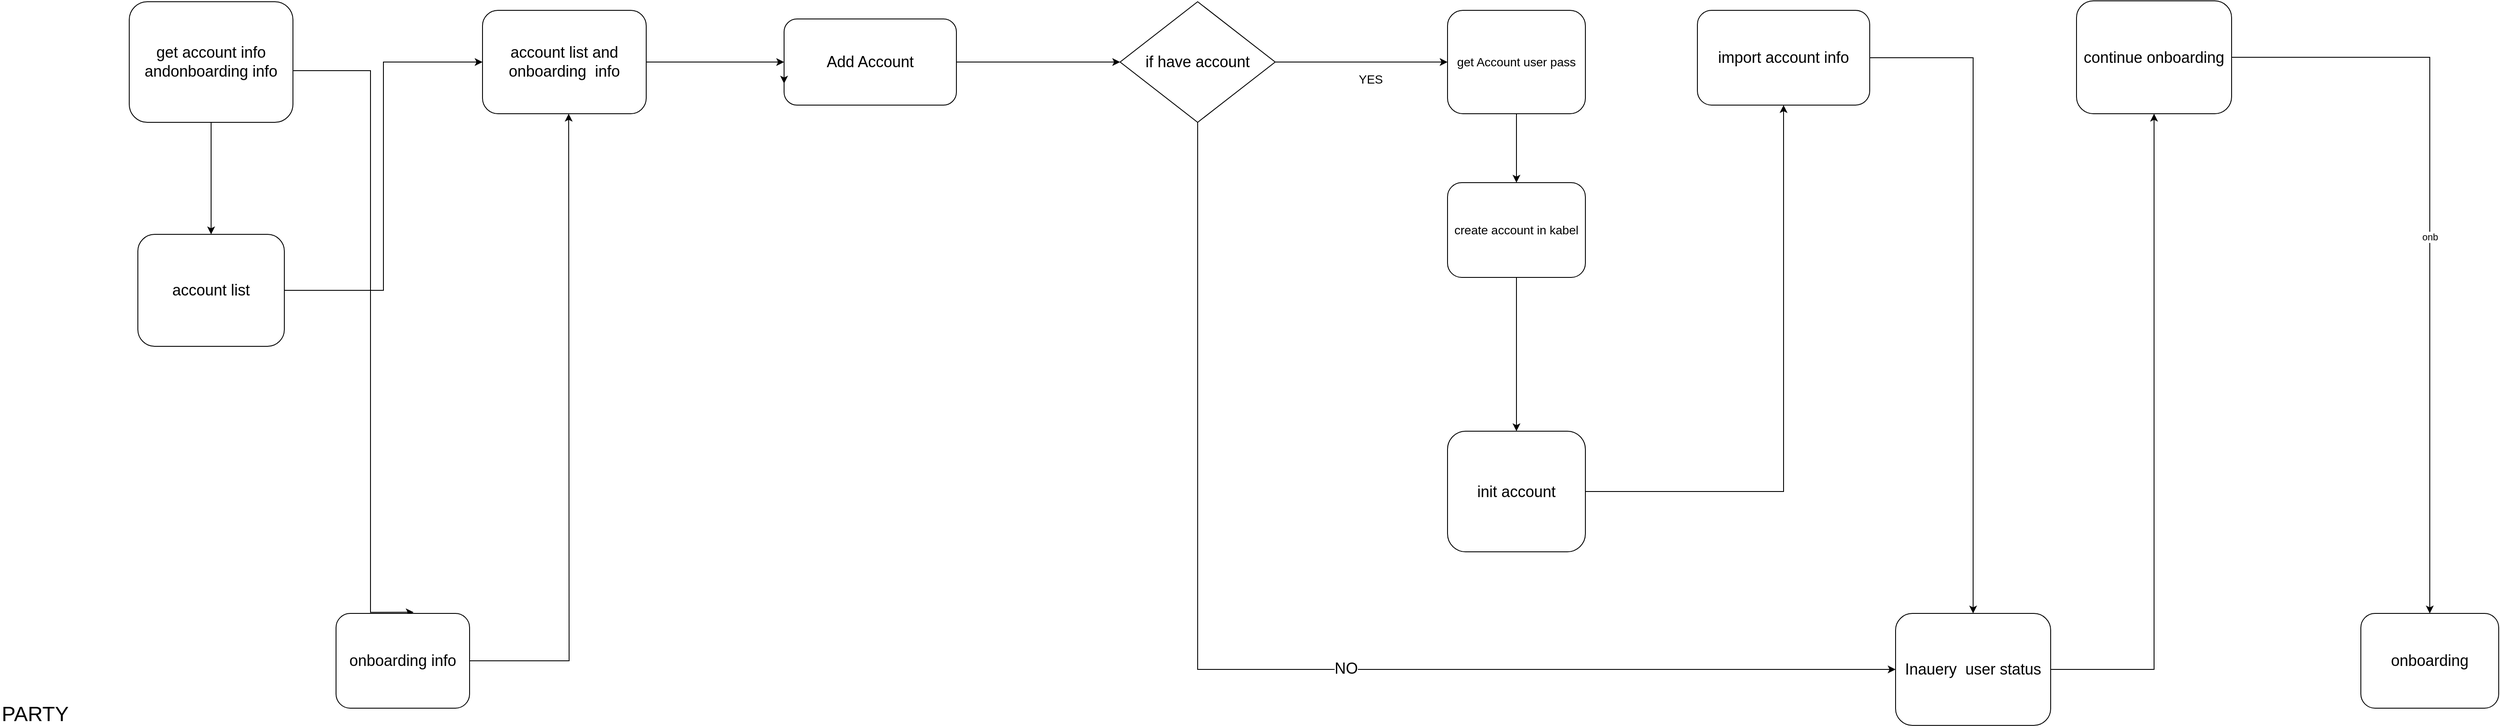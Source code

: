 <mxfile version="10.6.7" type="github"><diagram id="uogdv7Bi2Jtp26j2hJwk" name="Page-1"><mxGraphModel dx="3465" dy="2338" grid="1" gridSize="10" guides="1" tooltips="1" connect="1" arrows="1" fold="1" page="1" pageScale="1" pageWidth="850" pageHeight="1100" math="0" shadow="0"><root><mxCell id="0"/><mxCell id="1" parent="0"/><mxCell id="bbrtZ00KcnppLqG2th38-2" style="edgeStyle=orthogonalEdgeStyle;rounded=0;orthogonalLoop=1;jettySize=auto;html=1;entryX=0;entryY=0.5;entryDx=0;entryDy=0;" edge="1" parent="1" source="XIqJxDS1axE5PJ5zNii--1" target="bbrtZ00KcnppLqG2th38-1"><mxGeometry relative="1" as="geometry"/></mxCell><mxCell id="XIqJxDS1axE5PJ5zNii--1" value="&lt;font style=&quot;font-size: 18px&quot;&gt;account list and onboarding&amp;nbsp; info&lt;/font&gt;" style="rounded=1;whiteSpace=wrap;html=1;" parent="1" vertex="1"><mxGeometry x="-270" y="-1040" width="190" height="120" as="geometry"/></mxCell><mxCell id="XIqJxDS1axE5PJ5zNii--8" style="edgeStyle=orthogonalEdgeStyle;rounded=0;orthogonalLoop=1;jettySize=auto;html=1;" parent="1" source="XIqJxDS1axE5PJ5zNii--5" target="XIqJxDS1axE5PJ5zNii--6" edge="1"><mxGeometry relative="1" as="geometry"/></mxCell><mxCell id="XIqJxDS1axE5PJ5zNii--9" style="edgeStyle=orthogonalEdgeStyle;rounded=0;orthogonalLoop=1;jettySize=auto;html=1;entryX=0.581;entryY=-0.012;entryDx=0;entryDy=0;entryPerimeter=0;" parent="1" source="XIqJxDS1axE5PJ5zNii--5" target="XIqJxDS1axE5PJ5zNii--7" edge="1"><mxGeometry relative="1" as="geometry"><Array as="points"><mxPoint x="-400" y="-970"/></Array></mxGeometry></mxCell><mxCell id="XIqJxDS1axE5PJ5zNii--5" value="&lt;font style=&quot;font-size: 18px&quot;&gt;get account info andonboarding info&lt;/font&gt;" style="rounded=1;whiteSpace=wrap;html=1;" parent="1" vertex="1"><mxGeometry x="-680" y="-1050" width="190" height="140" as="geometry"/></mxCell><mxCell id="XIqJxDS1axE5PJ5zNii--10" style="edgeStyle=orthogonalEdgeStyle;rounded=0;orthogonalLoop=1;jettySize=auto;html=1;entryX=0;entryY=0.5;entryDx=0;entryDy=0;" parent="1" source="XIqJxDS1axE5PJ5zNii--6" target="XIqJxDS1axE5PJ5zNii--1" edge="1"><mxGeometry relative="1" as="geometry"/></mxCell><mxCell id="XIqJxDS1axE5PJ5zNii--6" value="&lt;font style=&quot;font-size: 18px&quot;&gt;account list&lt;/font&gt;" style="rounded=1;whiteSpace=wrap;html=1;" parent="1" vertex="1"><mxGeometry x="-670" y="-780" width="170" height="130" as="geometry"/></mxCell><mxCell id="XIqJxDS1axE5PJ5zNii--11" style="edgeStyle=orthogonalEdgeStyle;rounded=0;orthogonalLoop=1;jettySize=auto;html=1;" parent="1" source="XIqJxDS1axE5PJ5zNii--7" edge="1"><mxGeometry relative="1" as="geometry"><mxPoint x="-170" y="-920" as="targetPoint"/></mxGeometry></mxCell><mxCell id="XIqJxDS1axE5PJ5zNii--7" value="&lt;font style=&quot;font-size: 18px&quot;&gt;onboarding info&lt;/font&gt;" style="rounded=1;whiteSpace=wrap;html=1;" parent="1" vertex="1"><mxGeometry x="-440" y="-340" width="155" height="110" as="geometry"/></mxCell><mxCell id="bbrtZ00KcnppLqG2th38-11" style="edgeStyle=orthogonalEdgeStyle;rounded=0;orthogonalLoop=1;jettySize=auto;html=1;entryX=0;entryY=0.5;entryDx=0;entryDy=0;" edge="1" parent="1" source="bbrtZ00KcnppLqG2th38-1" target="bbrtZ00KcnppLqG2th38-6"><mxGeometry relative="1" as="geometry"><mxPoint x="420" y="-970" as="targetPoint"/></mxGeometry></mxCell><mxCell id="bbrtZ00KcnppLqG2th38-1" value="&lt;font style=&quot;font-size: 18px&quot;&gt;Add Account&lt;/font&gt;" style="rounded=1;whiteSpace=wrap;html=1;" vertex="1" parent="1"><mxGeometry x="80" y="-1030" width="200" height="100" as="geometry"/></mxCell><mxCell id="bbrtZ00KcnppLqG2th38-5" style="edgeStyle=orthogonalEdgeStyle;rounded=0;orthogonalLoop=1;jettySize=auto;html=1;exitX=0;exitY=0.5;exitDx=0;exitDy=0;entryX=0;entryY=0.75;entryDx=0;entryDy=0;" edge="1" parent="1" source="bbrtZ00KcnppLqG2th38-1" target="bbrtZ00KcnppLqG2th38-1"><mxGeometry relative="1" as="geometry"/></mxCell><mxCell id="bbrtZ00KcnppLqG2th38-13" style="edgeStyle=orthogonalEdgeStyle;rounded=0;orthogonalLoop=1;jettySize=auto;html=1;" edge="1" parent="1" source="bbrtZ00KcnppLqG2th38-6" target="bbrtZ00KcnppLqG2th38-12"><mxGeometry relative="1" as="geometry"/></mxCell><mxCell id="bbrtZ00KcnppLqG2th38-29" style="edgeStyle=orthogonalEdgeStyle;rounded=0;orthogonalLoop=1;jettySize=auto;html=1;" edge="1" parent="1" source="bbrtZ00KcnppLqG2th38-6" target="bbrtZ00KcnppLqG2th38-9"><mxGeometry relative="1" as="geometry"><mxPoint x="560" y="-250" as="targetPoint"/><Array as="points"><mxPoint x="560" y="-275"/></Array></mxGeometry></mxCell><mxCell id="bbrtZ00KcnppLqG2th38-30" value="&lt;font style=&quot;font-size: 18px&quot;&gt;NO&lt;/font&gt;" style="text;html=1;resizable=0;points=[];align=center;verticalAlign=middle;labelBackgroundColor=#ffffff;" vertex="1" connectable="0" parent="bbrtZ00KcnppLqG2th38-29"><mxGeometry x="-0.123" y="172" relative="1" as="geometry"><mxPoint as="offset"/></mxGeometry></mxCell><mxCell id="bbrtZ00KcnppLqG2th38-6" value="&lt;font style=&quot;font-size: 18px&quot;&gt;if have account&lt;/font&gt;" style="rhombus;whiteSpace=wrap;html=1;" vertex="1" parent="1"><mxGeometry x="470" y="-1050" width="180" height="140" as="geometry"/></mxCell><mxCell id="bbrtZ00KcnppLqG2th38-8" value="&lt;font style=&quot;font-size: 24px&quot;&gt;PARTY&lt;/font&gt;" style="text;html=1;resizable=0;points=[];autosize=1;align=left;verticalAlign=top;spacingTop=-4;" vertex="1" parent="1"><mxGeometry x="-830" y="-240" width="90" height="20" as="geometry"/></mxCell><mxCell id="bbrtZ00KcnppLqG2th38-26" style="edgeStyle=orthogonalEdgeStyle;rounded=0;orthogonalLoop=1;jettySize=auto;html=1;entryX=0.5;entryY=1;entryDx=0;entryDy=0;" edge="1" parent="1" source="bbrtZ00KcnppLqG2th38-9" target="bbrtZ00KcnppLqG2th38-25"><mxGeometry relative="1" as="geometry"><mxPoint x="1660" y="-960" as="targetPoint"/></mxGeometry></mxCell><mxCell id="bbrtZ00KcnppLqG2th38-9" value="&lt;font style=&quot;font-size: 18px&quot;&gt;Inauery&amp;nbsp; user status&lt;/font&gt;" style="rounded=1;whiteSpace=wrap;html=1;" vertex="1" parent="1"><mxGeometry x="1370" y="-340" width="180" height="130" as="geometry"/></mxCell><mxCell id="bbrtZ00KcnppLqG2th38-18" value="" style="edgeStyle=orthogonalEdgeStyle;rounded=0;orthogonalLoop=1;jettySize=auto;html=1;" edge="1" parent="1" source="bbrtZ00KcnppLqG2th38-12" target="bbrtZ00KcnppLqG2th38-17"><mxGeometry relative="1" as="geometry"/></mxCell><mxCell id="bbrtZ00KcnppLqG2th38-12" value="&lt;font style=&quot;font-size: 14px&quot;&gt;get Account user pass&lt;/font&gt;" style="rounded=1;whiteSpace=wrap;html=1;" vertex="1" parent="1"><mxGeometry x="850" y="-1040" width="160" height="120" as="geometry"/></mxCell><mxCell id="bbrtZ00KcnppLqG2th38-19" style="edgeStyle=orthogonalEdgeStyle;rounded=0;orthogonalLoop=1;jettySize=auto;html=1;entryX=0.5;entryY=0;entryDx=0;entryDy=0;" edge="1" parent="1" source="bbrtZ00KcnppLqG2th38-17" target="bbrtZ00KcnppLqG2th38-15"><mxGeometry relative="1" as="geometry"/></mxCell><mxCell id="bbrtZ00KcnppLqG2th38-17" value="&lt;span style=&quot;font-size: 14px&quot;&gt;create account in kabel&lt;/span&gt;" style="rounded=1;whiteSpace=wrap;html=1;" vertex="1" parent="1"><mxGeometry x="850" y="-840" width="160" height="110" as="geometry"/></mxCell><mxCell id="bbrtZ00KcnppLqG2th38-14" value="&lt;font style=&quot;font-size: 14px&quot;&gt;YES&lt;/font&gt;" style="text;html=1;resizable=0;points=[];autosize=1;align=left;verticalAlign=top;spacingTop=-4;" vertex="1" parent="1"><mxGeometry x="745" y="-971" width="40" height="20" as="geometry"/></mxCell><mxCell id="bbrtZ00KcnppLqG2th38-23" style="edgeStyle=orthogonalEdgeStyle;rounded=0;orthogonalLoop=1;jettySize=auto;html=1;entryX=0.5;entryY=1;entryDx=0;entryDy=0;" edge="1" parent="1" source="bbrtZ00KcnppLqG2th38-15" target="bbrtZ00KcnppLqG2th38-21"><mxGeometry relative="1" as="geometry"><mxPoint x="1260" y="-920" as="targetPoint"/></mxGeometry></mxCell><mxCell id="bbrtZ00KcnppLqG2th38-15" value="&lt;font style=&quot;font-size: 18px&quot;&gt;init account&lt;/font&gt;" style="rounded=1;whiteSpace=wrap;html=1;" vertex="1" parent="1"><mxGeometry x="850" y="-551.5" width="160" height="140" as="geometry"/></mxCell><mxCell id="bbrtZ00KcnppLqG2th38-24" style="edgeStyle=orthogonalEdgeStyle;rounded=0;orthogonalLoop=1;jettySize=auto;html=1;entryX=0.5;entryY=0;entryDx=0;entryDy=0;" edge="1" parent="1" source="bbrtZ00KcnppLqG2th38-21" target="bbrtZ00KcnppLqG2th38-9"><mxGeometry relative="1" as="geometry"/></mxCell><mxCell id="bbrtZ00KcnppLqG2th38-21" value="&lt;font style=&quot;font-size: 18px&quot;&gt;import account info&lt;/font&gt;" style="rounded=1;whiteSpace=wrap;html=1;" vertex="1" parent="1"><mxGeometry x="1140" y="-1040" width="200" height="110" as="geometry"/></mxCell><mxCell id="bbrtZ00KcnppLqG2th38-28" value="onb" style="edgeStyle=orthogonalEdgeStyle;rounded=0;orthogonalLoop=1;jettySize=auto;html=1;entryX=0.5;entryY=0;entryDx=0;entryDy=0;" edge="1" parent="1" source="bbrtZ00KcnppLqG2th38-25" target="bbrtZ00KcnppLqG2th38-27"><mxGeometry relative="1" as="geometry"/></mxCell><mxCell id="bbrtZ00KcnppLqG2th38-25" value="&lt;font style=&quot;font-size: 18px&quot;&gt;continue onboarding&lt;/font&gt;" style="rounded=1;whiteSpace=wrap;html=1;" vertex="1" parent="1"><mxGeometry x="1580" y="-1051" width="180" height="131" as="geometry"/></mxCell><mxCell id="bbrtZ00KcnppLqG2th38-27" value="&lt;font style=&quot;font-size: 18px&quot;&gt;onboarding&lt;/font&gt;" style="rounded=1;whiteSpace=wrap;html=1;" vertex="1" parent="1"><mxGeometry x="1910" y="-340" width="160" height="110" as="geometry"/></mxCell></root></mxGraphModel></diagram></mxfile>